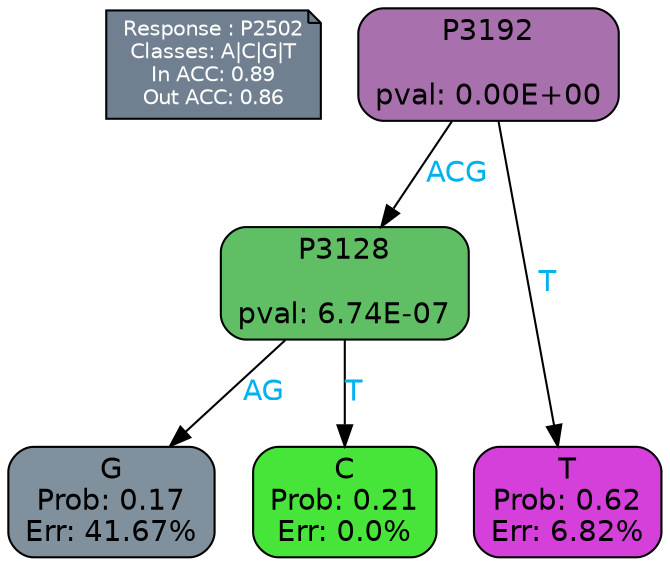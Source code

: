 digraph Tree {
node [shape=box, style="filled, rounded", color="black", fontname=helvetica] ;
graph [ranksep=equally, splines=polylines, bgcolor=transparent, dpi=600] ;
edge [fontname=helvetica] ;
LEGEND [label="Response : P2502
Classes: A|C|G|T
In ACC: 0.89
Out ACC: 0.86
",shape=note,align=left,style=filled,fillcolor="slategray",fontcolor="white",fontsize=10];1 [label="P3192

pval: 0.00E+00", fillcolor="#a870ad"] ;
2 [label="P3128

pval: 6.74E-07", fillcolor="#60bf65"] ;
3 [label="G
Prob: 0.17
Err: 41.67%", fillcolor="#80919d"] ;
4 [label="C
Prob: 0.21
Err: 0.0%", fillcolor="#47e539"] ;
5 [label="T
Prob: 0.62
Err: 6.82%", fillcolor="#d440d9"] ;
1 -> 2 [label="ACG",fontcolor=deepskyblue2] ;
1 -> 5 [label="T",fontcolor=deepskyblue2] ;
2 -> 3 [label="AG",fontcolor=deepskyblue2] ;
2 -> 4 [label="T",fontcolor=deepskyblue2] ;
{rank = same; 3;4;5;}{rank = same; LEGEND;1;}}